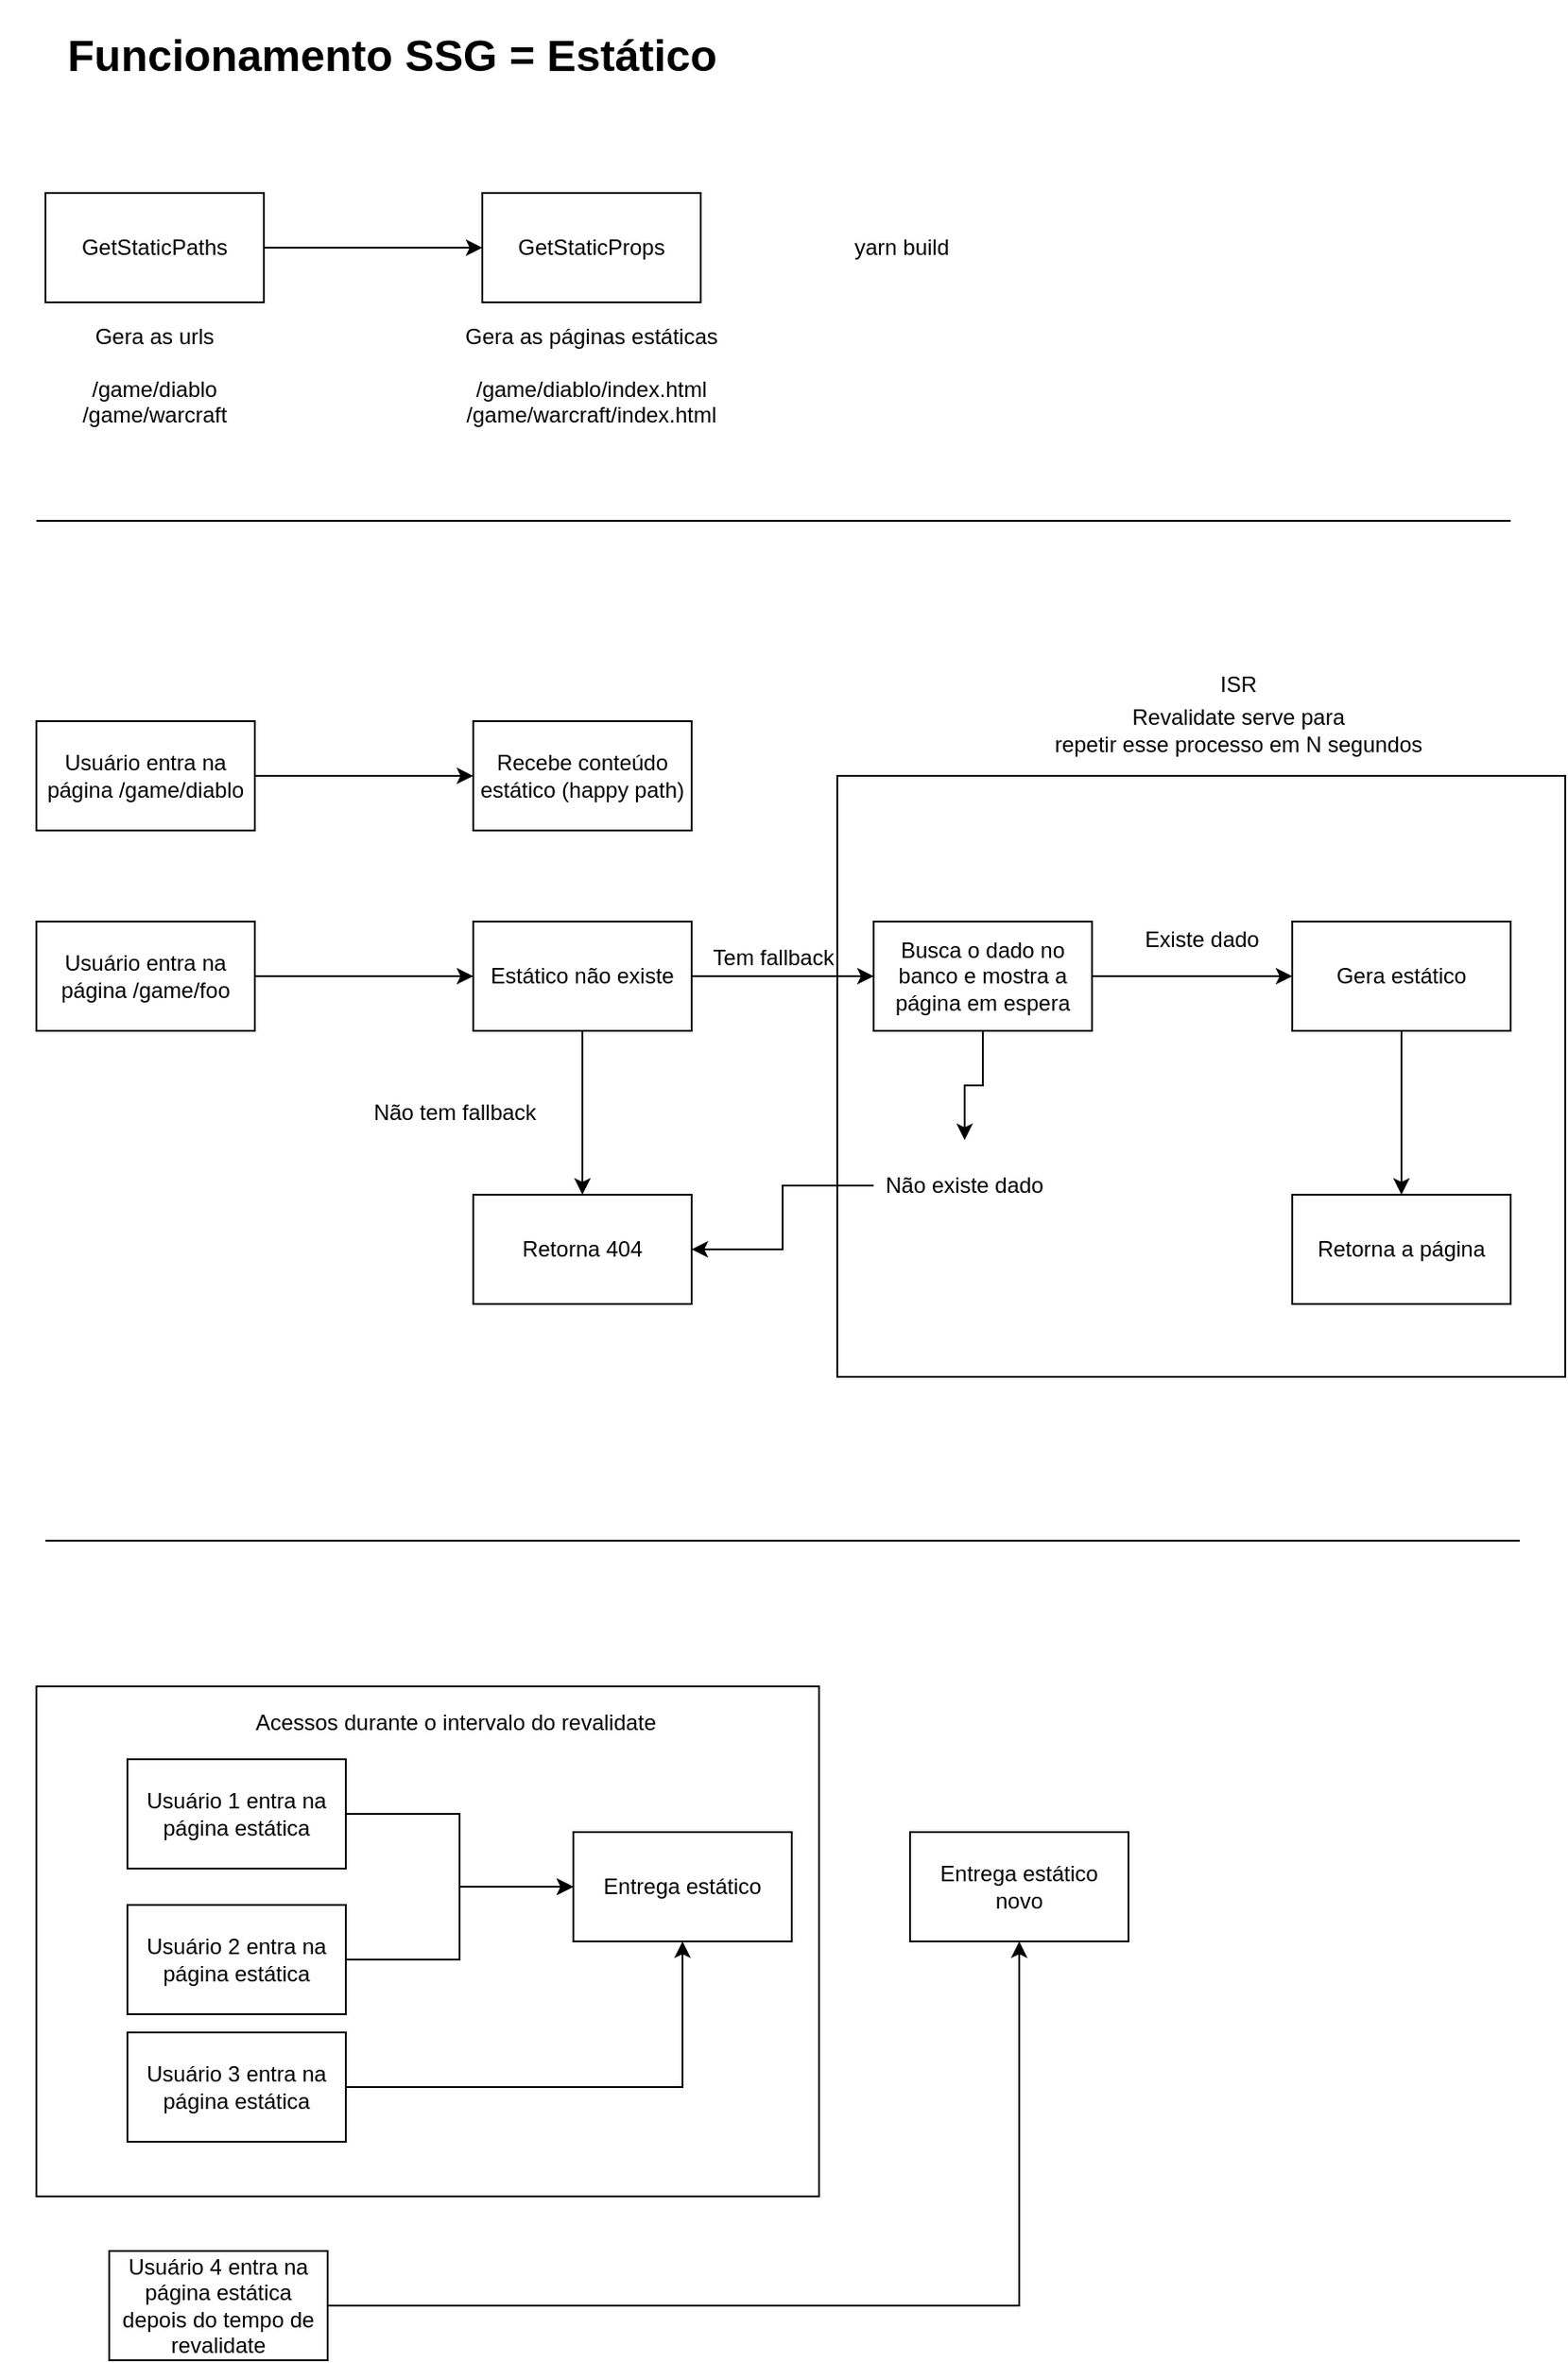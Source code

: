<mxfile pages="2">
    <diagram id="C3-uCIAyBGLOOk2Yy4p0" name="NextJS fluxos">
        <mxGraphModel dx="581" dy="1671" grid="1" gridSize="10" guides="1" tooltips="1" connect="1" arrows="1" fold="1" page="0" pageScale="1" pageWidth="850" pageHeight="1100" math="0" shadow="0">
            <root>
                <mxCell id="0"/>
                <mxCell id="1" parent="0"/>
                <mxCell id="117" value="" style="whiteSpace=wrap;html=1;" parent="1" vertex="1">
                    <mxGeometry x="30" y="-150" width="430" height="280" as="geometry"/>
                </mxCell>
                <mxCell id="101" value="" style="rounded=0;whiteSpace=wrap;html=1;" parent="1" vertex="1">
                    <mxGeometry x="470" y="-650" width="400" height="330" as="geometry"/>
                </mxCell>
                <mxCell id="49" value="" style="edgeStyle=orthogonalEdgeStyle;rounded=0;orthogonalLoop=1;jettySize=auto;html=1;" parent="1" source="4" target="6" edge="1">
                    <mxGeometry relative="1" as="geometry"/>
                </mxCell>
                <mxCell id="4" value="GetStaticPaths" style="whiteSpace=wrap;html=1;" parent="1" vertex="1">
                    <mxGeometry x="35" y="-970" width="120" height="60" as="geometry"/>
                </mxCell>
                <mxCell id="6" value="GetStaticProps" style="whiteSpace=wrap;html=1;" parent="1" vertex="1">
                    <mxGeometry x="275" y="-970" width="120" height="60" as="geometry"/>
                </mxCell>
                <UserObject label="Gera as urls&lt;br&gt;&lt;br&gt;/game/diablo&lt;br&gt;/game/warcraft" placeholders="1" name="Variable" id="8">
                    <mxCell style="text;html=1;strokeColor=none;fillColor=none;align=center;verticalAlign=middle;whiteSpace=wrap;overflow=hidden;" parent="1" vertex="1">
                        <mxGeometry x="10" y="-920" width="170" height="100" as="geometry"/>
                    </mxCell>
                </UserObject>
                <UserObject label="Gera as páginas estáticas&lt;br&gt;&lt;br&gt;/game/diablo/index.html&lt;br&gt;/game/warcraft/index.html&lt;br&gt;" placeholders="1" name="Variable" id="9">
                    <mxCell style="text;html=1;strokeColor=none;fillColor=none;align=center;verticalAlign=middle;whiteSpace=wrap;overflow=hidden;" parent="1" vertex="1">
                        <mxGeometry x="250" y="-920" width="170" height="100" as="geometry"/>
                    </mxCell>
                </UserObject>
                <mxCell id="11" value="" style="endArrow=none;html=1;" parent="1" edge="1">
                    <mxGeometry width="50" height="50" relative="1" as="geometry">
                        <mxPoint x="30" y="-790" as="sourcePoint"/>
                        <mxPoint x="840" y="-790" as="targetPoint"/>
                    </mxGeometry>
                </mxCell>
                <mxCell id="47" value="" style="edgeStyle=orthogonalEdgeStyle;rounded=0;orthogonalLoop=1;jettySize=auto;html=1;" parent="1" source="12" target="15" edge="1">
                    <mxGeometry relative="1" as="geometry"/>
                </mxCell>
                <mxCell id="12" value="Usuário entra na página /game/diablo" style="whiteSpace=wrap;html=1;" parent="1" vertex="1">
                    <mxGeometry x="30" y="-680" width="120" height="60" as="geometry"/>
                </mxCell>
                <mxCell id="15" value="Recebe conteúdo estático (happy path)" style="whiteSpace=wrap;html=1;" parent="1" vertex="1">
                    <mxGeometry x="270" y="-680" width="120" height="60" as="geometry"/>
                </mxCell>
                <mxCell id="46" value="" style="edgeStyle=orthogonalEdgeStyle;rounded=0;orthogonalLoop=1;jettySize=auto;html=1;" parent="1" source="16" target="18" edge="1">
                    <mxGeometry relative="1" as="geometry"/>
                </mxCell>
                <mxCell id="16" value="Usuário entra na página /game/foo" style="whiteSpace=wrap;html=1;" parent="1" vertex="1">
                    <mxGeometry x="30" y="-570" width="120" height="60" as="geometry"/>
                </mxCell>
                <mxCell id="43" value="" style="edgeStyle=orthogonalEdgeStyle;rounded=0;orthogonalLoop=1;jettySize=auto;html=1;" parent="1" source="18" target="27" edge="1">
                    <mxGeometry relative="1" as="geometry"/>
                </mxCell>
                <mxCell id="44" value="" style="edgeStyle=orthogonalEdgeStyle;rounded=0;orthogonalLoop=1;jettySize=auto;html=1;" parent="1" source="18" target="24" edge="1">
                    <mxGeometry relative="1" as="geometry"/>
                </mxCell>
                <mxCell id="18" value="Estático não existe" style="whiteSpace=wrap;html=1;" parent="1" vertex="1">
                    <mxGeometry x="270" y="-570" width="120" height="60" as="geometry"/>
                </mxCell>
                <UserObject label="Não tem fallback" placeholders="1" name="Variable" id="23">
                    <mxCell style="text;html=1;strokeColor=none;fillColor=none;align=center;verticalAlign=middle;whiteSpace=wrap;overflow=hidden;" parent="1" vertex="1">
                        <mxGeometry x="210" y="-490" width="100" height="50" as="geometry"/>
                    </mxCell>
                </UserObject>
                <mxCell id="24" value="Retorna 404" style="whiteSpace=wrap;html=1;" parent="1" vertex="1">
                    <mxGeometry x="270" y="-420" width="120" height="60" as="geometry"/>
                </mxCell>
                <UserObject label="Tem fallback" placeholders="1" name="Variable" id="26">
                    <mxCell style="text;html=1;strokeColor=none;fillColor=none;align=center;verticalAlign=middle;whiteSpace=wrap;overflow=hidden;" parent="1" vertex="1">
                        <mxGeometry x="390" y="-560" width="90" height="20" as="geometry"/>
                    </mxCell>
                </UserObject>
                <mxCell id="39" value="" style="edgeStyle=orthogonalEdgeStyle;rounded=0;orthogonalLoop=1;jettySize=auto;html=1;" parent="1" source="27" target="29" edge="1">
                    <mxGeometry relative="1" as="geometry"/>
                </mxCell>
                <mxCell id="41" value="" style="edgeStyle=orthogonalEdgeStyle;rounded=0;orthogonalLoop=1;jettySize=auto;html=1;" parent="1" source="27" target="32" edge="1">
                    <mxGeometry relative="1" as="geometry"/>
                </mxCell>
                <mxCell id="27" value="Busca o dado no banco e mostra a página em espera" style="whiteSpace=wrap;html=1;" parent="1" vertex="1">
                    <mxGeometry x="490" y="-570" width="120" height="60" as="geometry"/>
                </mxCell>
                <mxCell id="40" value="" style="edgeStyle=orthogonalEdgeStyle;rounded=0;orthogonalLoop=1;jettySize=auto;html=1;" parent="1" source="29" target="24" edge="1">
                    <mxGeometry relative="1" as="geometry"/>
                </mxCell>
                <UserObject label="Não existe dado" placeholders="1" name="Variable" id="29">
                    <mxCell style="text;html=1;strokeColor=none;fillColor=none;align=center;verticalAlign=middle;whiteSpace=wrap;overflow=hidden;" parent="1" vertex="1">
                        <mxGeometry x="490" y="-450" width="100" height="50" as="geometry"/>
                    </mxCell>
                </UserObject>
                <mxCell id="45" value="" style="edgeStyle=orthogonalEdgeStyle;rounded=0;orthogonalLoop=1;jettySize=auto;html=1;" parent="1" source="32" target="35" edge="1">
                    <mxGeometry relative="1" as="geometry"/>
                </mxCell>
                <mxCell id="32" value="Gera estático" style="whiteSpace=wrap;html=1;" parent="1" vertex="1">
                    <mxGeometry x="720" y="-570" width="120" height="60" as="geometry"/>
                </mxCell>
                <mxCell id="35" value="Retorna a página" style="whiteSpace=wrap;html=1;" parent="1" vertex="1">
                    <mxGeometry x="720" y="-420" width="120" height="60" as="geometry"/>
                </mxCell>
                <mxCell id="42" value="Existe dado" style="text;html=1;align=center;verticalAlign=middle;resizable=0;points=[];autosize=1;" parent="1" vertex="1">
                    <mxGeometry x="630" y="-570" width="80" height="20" as="geometry"/>
                </mxCell>
                <mxCell id="50" value="&lt;h1&gt;Funcionamento SSG = Estático&lt;/h1&gt;" style="text;html=1;align=center;verticalAlign=middle;resizable=0;points=[];autosize=1;" parent="1" vertex="1">
                    <mxGeometry x="40" y="-1070" width="370" height="50" as="geometry"/>
                </mxCell>
                <mxCell id="102" value="Revalidate serve para &lt;br&gt;repetir esse processo em N segundos&lt;br&gt;" style="text;html=1;align=center;verticalAlign=middle;resizable=0;points=[];autosize=1;" parent="1" vertex="1">
                    <mxGeometry x="580" y="-690" width="220" height="30" as="geometry"/>
                </mxCell>
                <mxCell id="103" value="yarn build" style="text;html=1;align=center;verticalAlign=middle;resizable=0;points=[];autosize=1;" parent="1" vertex="1">
                    <mxGeometry x="470" y="-950" width="70" height="20" as="geometry"/>
                </mxCell>
                <mxCell id="104" value="ISR" style="text;html=1;align=center;verticalAlign=middle;resizable=0;points=[];autosize=1;" parent="1" vertex="1">
                    <mxGeometry x="670" y="-710" width="40" height="20" as="geometry"/>
                </mxCell>
                <mxCell id="107" value="" style="edgeStyle=orthogonalEdgeStyle;rounded=0;orthogonalLoop=1;jettySize=auto;html=1;" parent="1" source="105" target="106" edge="1">
                    <mxGeometry relative="1" as="geometry"/>
                </mxCell>
                <mxCell id="105" value="Usuário 1 entra na página estática" style="whiteSpace=wrap;html=1;" parent="1" vertex="1">
                    <mxGeometry x="80" y="-110" width="120" height="60" as="geometry"/>
                </mxCell>
                <mxCell id="106" value="Entrega o estático" style="whiteSpace=wrap;html=1;" parent="1" vertex="1">
                    <mxGeometry x="325" y="-70" width="120" height="60" as="geometry"/>
                </mxCell>
                <mxCell id="110" value="" style="edgeStyle=orthogonalEdgeStyle;rounded=0;orthogonalLoop=1;jettySize=auto;html=1;" parent="1" source="108" target="109" edge="1">
                    <mxGeometry relative="1" as="geometry"/>
                </mxCell>
                <mxCell id="108" value="Usuário 2 entra na página estática" style="whiteSpace=wrap;html=1;" parent="1" vertex="1">
                    <mxGeometry x="80" y="-30" width="120" height="60" as="geometry"/>
                </mxCell>
                <mxCell id="109" value="Entrega estático" style="whiteSpace=wrap;html=1;" parent="1" vertex="1">
                    <mxGeometry x="325" y="-70" width="120" height="60" as="geometry"/>
                </mxCell>
                <mxCell id="113" value="" style="edgeStyle=orthogonalEdgeStyle;rounded=0;orthogonalLoop=1;jettySize=auto;html=1;" parent="1" source="111" target="112" edge="1">
                    <mxGeometry relative="1" as="geometry"/>
                </mxCell>
                <mxCell id="111" value="Usuário 3 entra na página estática" style="whiteSpace=wrap;html=1;" parent="1" vertex="1">
                    <mxGeometry x="80" y="40" width="120" height="60" as="geometry"/>
                </mxCell>
                <mxCell id="112" value="Entrega estático" style="whiteSpace=wrap;html=1;" parent="1" vertex="1">
                    <mxGeometry x="325" y="-70" width="120" height="60" as="geometry"/>
                </mxCell>
                <mxCell id="116" value="" style="edgeStyle=orthogonalEdgeStyle;rounded=0;orthogonalLoop=1;jettySize=auto;html=1;" parent="1" source="114" target="115" edge="1">
                    <mxGeometry relative="1" as="geometry"/>
                </mxCell>
                <mxCell id="114" value="Usuário 4 entra na página estática depois do tempo de revalidate" style="whiteSpace=wrap;html=1;" parent="1" vertex="1">
                    <mxGeometry x="70" y="160" width="120" height="60" as="geometry"/>
                </mxCell>
                <mxCell id="115" value="Entrega estático &lt;br&gt;novo" style="whiteSpace=wrap;html=1;" parent="1" vertex="1">
                    <mxGeometry x="510" y="-70" width="120" height="60" as="geometry"/>
                </mxCell>
                <mxCell id="118" value="Acessos durante o intervalo do revalidate" style="text;html=1;align=center;verticalAlign=middle;resizable=0;points=[];autosize=1;" parent="1" vertex="1">
                    <mxGeometry x="140" y="-140" width="240" height="20" as="geometry"/>
                </mxCell>
                <mxCell id="119" value="" style="endArrow=none;html=1;" parent="1" edge="1">
                    <mxGeometry width="50" height="50" relative="1" as="geometry">
                        <mxPoint x="35.0" y="-230" as="sourcePoint"/>
                        <mxPoint x="845" y="-230" as="targetPoint"/>
                    </mxGeometry>
                </mxCell>
            </root>
        </mxGraphModel>
    </diagram>
    <diagram id="9OS7cQgwm-1xwcLl8kmQ" name="Context API">
        <mxGraphModel dx="581" dy="471" grid="1" gridSize="10" guides="1" tooltips="1" connect="1" arrows="1" fold="1" page="1" pageScale="1" pageWidth="850" pageHeight="1100" math="0" shadow="0">
            <root>
                <mxCell id="BYL4sLhnVg4eHE-C0bMJ-0"/>
                <mxCell id="BYL4sLhnVg4eHE-C0bMJ-1" parent="BYL4sLhnVg4eHE-C0bMJ-0"/>
                <mxCell id="hITGKUC4qj057jyG5TWU-2" value="" style="edgeStyle=orthogonalEdgeStyle;rounded=0;orthogonalLoop=1;jettySize=auto;html=1;" parent="BYL4sLhnVg4eHE-C0bMJ-1" source="hITGKUC4qj057jyG5TWU-0" target="hITGKUC4qj057jyG5TWU-1" edge="1">
                    <mxGeometry relative="1" as="geometry"/>
                </mxCell>
                <mxCell id="hITGKUC4qj057jyG5TWU-0" value="Menu" style="whiteSpace=wrap;html=1;" parent="BYL4sLhnVg4eHE-C0bMJ-1" vertex="1">
                    <mxGeometry x="150" y="120" width="120" height="60" as="geometry"/>
                </mxCell>
                <mxCell id="hITGKUC4qj057jyG5TWU-5" value="" style="edgeStyle=orthogonalEdgeStyle;rounded=0;orthogonalLoop=1;jettySize=auto;html=1;" parent="BYL4sLhnVg4eHE-C0bMJ-1" source="hITGKUC4qj057jyG5TWU-1" target="hITGKUC4qj057jyG5TWU-3" edge="1">
                    <mxGeometry relative="1" as="geometry"/>
                </mxCell>
                <mxCell id="I4PXR6HuB9NFb0w4CS32-1" value="" style="edgeStyle=orthogonalEdgeStyle;rounded=0;orthogonalLoop=1;jettySize=auto;html=1;" parent="BYL4sLhnVg4eHE-C0bMJ-1" source="hITGKUC4qj057jyG5TWU-1" target="I4PXR6HuB9NFb0w4CS32-0" edge="1">
                    <mxGeometry relative="1" as="geometry"/>
                </mxCell>
                <mxCell id="hITGKUC4qj057jyG5TWU-1" value="CartDropdown" style="whiteSpace=wrap;html=1;" parent="BYL4sLhnVg4eHE-C0bMJ-1" vertex="1">
                    <mxGeometry x="150" y="230" width="120" height="60" as="geometry"/>
                </mxCell>
                <mxCell id="hITGKUC4qj057jyG5TWU-3" value="CartIcon" style="whiteSpace=wrap;html=1;" parent="BYL4sLhnVg4eHE-C0bMJ-1" vertex="1">
                    <mxGeometry x="20" y="340" width="120" height="60" as="geometry"/>
                </mxCell>
                <mxCell id="hITGKUC4qj057jyG5TWU-8" value="&lt;h2&gt;Props drilling&lt;/h2&gt;" style="text;html=1;align=center;verticalAlign=middle;resizable=0;points=[];autosize=1;" parent="BYL4sLhnVg4eHE-C0bMJ-1" vertex="1">
                    <mxGeometry x="150" y="50" width="130" height="50" as="geometry"/>
                </mxCell>
                <mxCell id="hITGKUC4qj057jyG5TWU-9" value="props" style="text;html=1;align=center;verticalAlign=middle;resizable=0;points=[];autosize=1;" parent="BYL4sLhnVg4eHE-C0bMJ-1" vertex="1">
                    <mxGeometry x="215" y="190" width="50" height="20" as="geometry"/>
                </mxCell>
                <mxCell id="hITGKUC4qj057jyG5TWU-10" value="props" style="text;html=1;align=center;verticalAlign=middle;resizable=0;points=[];autosize=1;" parent="BYL4sLhnVg4eHE-C0bMJ-1" vertex="1">
                    <mxGeometry x="20" y="280" width="50" height="20" as="geometry"/>
                </mxCell>
                <mxCell id="hITGKUC4qj057jyG5TWU-16" value="" style="edgeStyle=orthogonalEdgeStyle;rounded=0;orthogonalLoop=1;jettySize=auto;html=1;" parent="BYL4sLhnVg4eHE-C0bMJ-1" source="hITGKUC4qj057jyG5TWU-12" target="hITGKUC4qj057jyG5TWU-15" edge="1">
                    <mxGeometry relative="1" as="geometry"/>
                </mxCell>
                <mxCell id="hITGKUC4qj057jyG5TWU-18" value="" style="edgeStyle=orthogonalEdgeStyle;rounded=0;orthogonalLoop=1;jettySize=auto;html=1;" parent="BYL4sLhnVg4eHE-C0bMJ-1" source="hITGKUC4qj057jyG5TWU-12" target="hITGKUC4qj057jyG5TWU-17" edge="1">
                    <mxGeometry relative="1" as="geometry"/>
                </mxCell>
                <mxCell id="hITGKUC4qj057jyG5TWU-21" value="" style="edgeStyle=orthogonalEdgeStyle;rounded=0;orthogonalLoop=1;jettySize=auto;html=1;" parent="BYL4sLhnVg4eHE-C0bMJ-1" source="hITGKUC4qj057jyG5TWU-12" target="hITGKUC4qj057jyG5TWU-19" edge="1">
                    <mxGeometry relative="1" as="geometry"/>
                </mxCell>
                <mxCell id="hITGKUC4qj057jyG5TWU-12" value="Context" style="whiteSpace=wrap;html=1;" parent="BYL4sLhnVg4eHE-C0bMJ-1" vertex="1">
                    <mxGeometry x="580" y="120" width="120" height="60" as="geometry"/>
                </mxCell>
                <mxCell id="hITGKUC4qj057jyG5TWU-15" value="CartIcon" style="whiteSpace=wrap;html=1;" parent="BYL4sLhnVg4eHE-C0bMJ-1" vertex="1">
                    <mxGeometry x="460" y="250" width="120" height="60" as="geometry"/>
                </mxCell>
                <mxCell id="hITGKUC4qj057jyG5TWU-17" value="CartList" style="whiteSpace=wrap;html=1;" parent="BYL4sLhnVg4eHE-C0bMJ-1" vertex="1">
                    <mxGeometry x="580" y="340" width="120" height="60" as="geometry"/>
                </mxCell>
                <mxCell id="hITGKUC4qj057jyG5TWU-19" value="CartDropdown" style="whiteSpace=wrap;html=1;" parent="BYL4sLhnVg4eHE-C0bMJ-1" vertex="1">
                    <mxGeometry x="700" y="250" width="120" height="60" as="geometry"/>
                </mxCell>
                <mxCell id="hITGKUC4qj057jyG5TWU-24" value="&lt;h2&gt;State Management&lt;/h2&gt;" style="text;html=1;align=center;verticalAlign=middle;resizable=0;points=[];autosize=1;" parent="BYL4sLhnVg4eHE-C0bMJ-1" vertex="1">
                    <mxGeometry x="555" y="50" width="170" height="50" as="geometry"/>
                </mxCell>
                <mxCell id="I4PXR6HuB9NFb0w4CS32-0" value="CartList" style="whiteSpace=wrap;html=1;" parent="BYL4sLhnVg4eHE-C0bMJ-1" vertex="1">
                    <mxGeometry x="290" y="340" width="120" height="60" as="geometry"/>
                </mxCell>
                <mxCell id="I4PXR6HuB9NFb0w4CS32-2" value="props" style="text;html=1;align=center;verticalAlign=middle;resizable=0;points=[];autosize=1;" parent="BYL4sLhnVg4eHE-C0bMJ-1" vertex="1">
                    <mxGeometry x="290" y="280" width="50" height="20" as="geometry"/>
                </mxCell>
            </root>
        </mxGraphModel>
    </diagram>
</mxfile>
